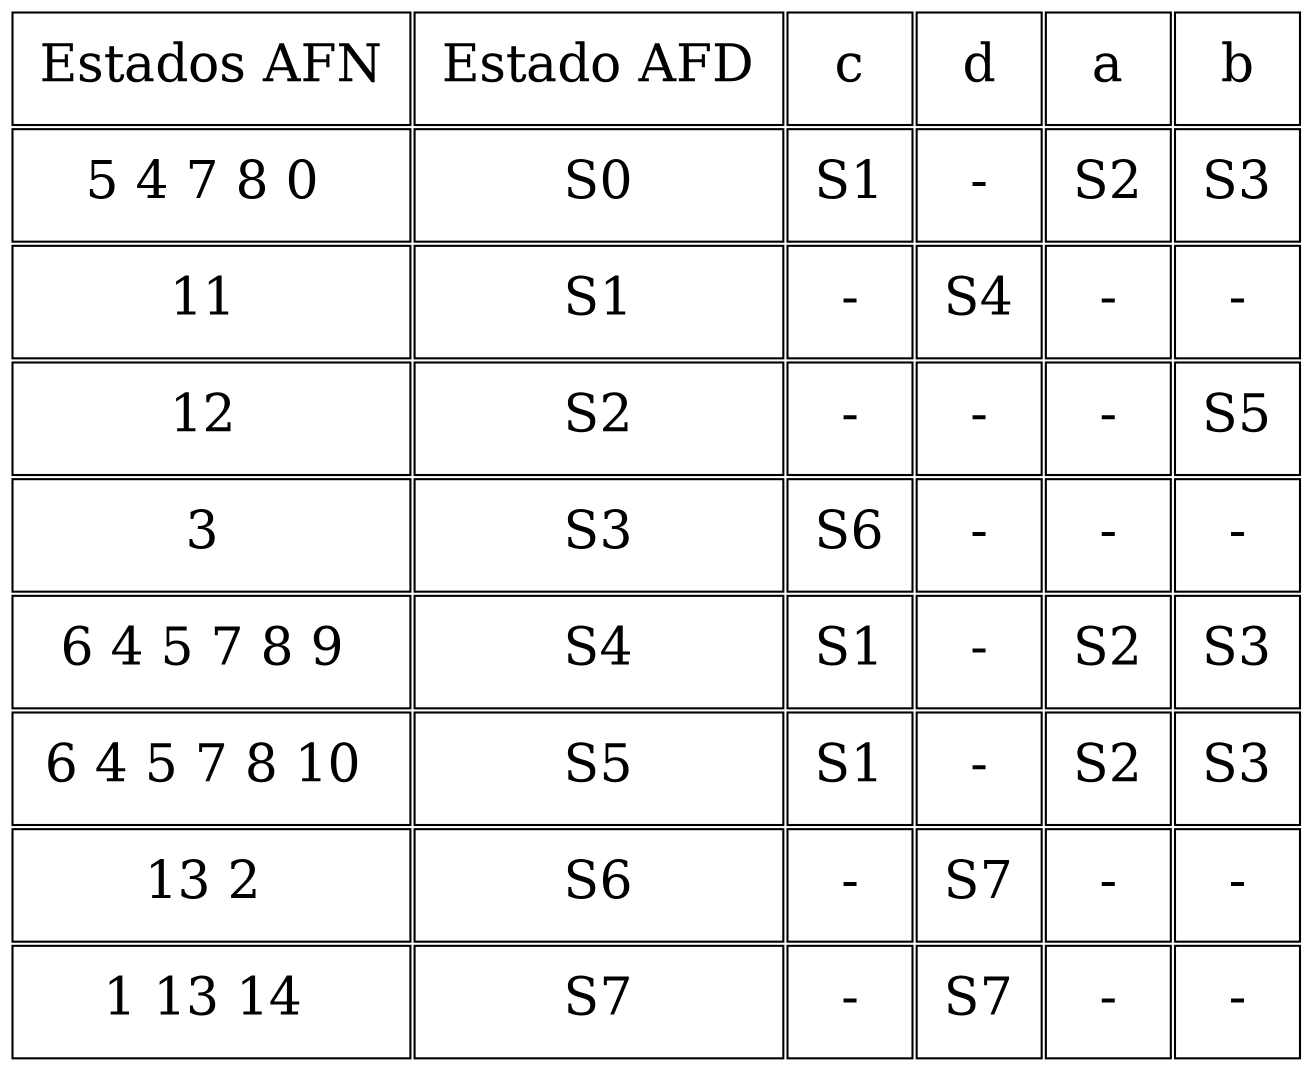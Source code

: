 digraph {
splines="line";
rankdir = TB;
node [shape=plain, height=0.5, width=1.5, fontsize=25];
graph[dpi=75];

N [label=<
<table border="0" cellborder="1" cellpadding="12">
  <tr><td>Estados AFN</td><td>Estado AFD</td><td>c</td><td>d</td><td>a</td><td>b</td></tr>
  <tr><td>5 4 7 8 0 </td><td>S0</td><td>S1</td><td> - </td><td>S2</td><td>S3</td></tr>
  <tr><td>11 </td><td>S1</td><td> - </td><td>S4</td><td> - </td><td> - </td></tr>
  <tr><td>12 </td><td>S2</td><td> - </td><td> - </td><td> - </td><td>S5</td></tr>
  <tr><td>3 </td><td>S3</td><td>S6</td><td> - </td><td> - </td><td> - </td></tr>
  <tr><td>6 4 5 7 8 9 </td><td>S4</td><td>S1</td><td> - </td><td>S2</td><td>S3</td></tr>
  <tr><td>6 4 5 7 8 10 </td><td>S5</td><td>S1</td><td> - </td><td>S2</td><td>S3</td></tr>
  <tr><td>13 2 </td><td>S6</td><td> - </td><td>S7</td><td> - </td><td> - </td></tr>
  <tr><td>1 13 14 </td><td>S7</td><td> - </td><td>S7</td><td> - </td><td> - </td></tr>
</table>>];
}